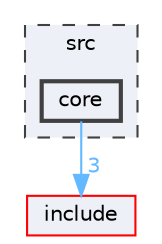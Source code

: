 digraph "src/core"
{
 // LATEX_PDF_SIZE
  bgcolor="transparent";
  edge [fontname=Helvetica,fontsize=10,labelfontname=Helvetica,labelfontsize=10];
  node [fontname=Helvetica,fontsize=10,shape=box,height=0.2,width=0.4];
  compound=true
  subgraph clusterdir_68267d1309a1af8e8297ef4c3efbcdba {
    graph [ bgcolor="#edf0f7", pencolor="grey25", label="src", fontname=Helvetica,fontsize=10 style="filled,dashed", URL="dir_68267d1309a1af8e8297ef4c3efbcdba.html",tooltip=""]
  dir_aebb8dcc11953d78e620bbef0b9e2183 [label="core", fillcolor="#edf0f7", color="grey25", style="filled,bold", URL="dir_aebb8dcc11953d78e620bbef0b9e2183.html",tooltip=""];
  }
  dir_d44c64559bbebec7f509842c48db8b23 [label="include", fillcolor="#edf0f7", color="red", style="filled", URL="dir_d44c64559bbebec7f509842c48db8b23.html",tooltip=""];
  dir_aebb8dcc11953d78e620bbef0b9e2183->dir_d44c64559bbebec7f509842c48db8b23 [headlabel="3", labeldistance=1.5 headhref="dir_000003_000004.html" href="dir_000003_000004.html" color="steelblue1" fontcolor="steelblue1"];
}
